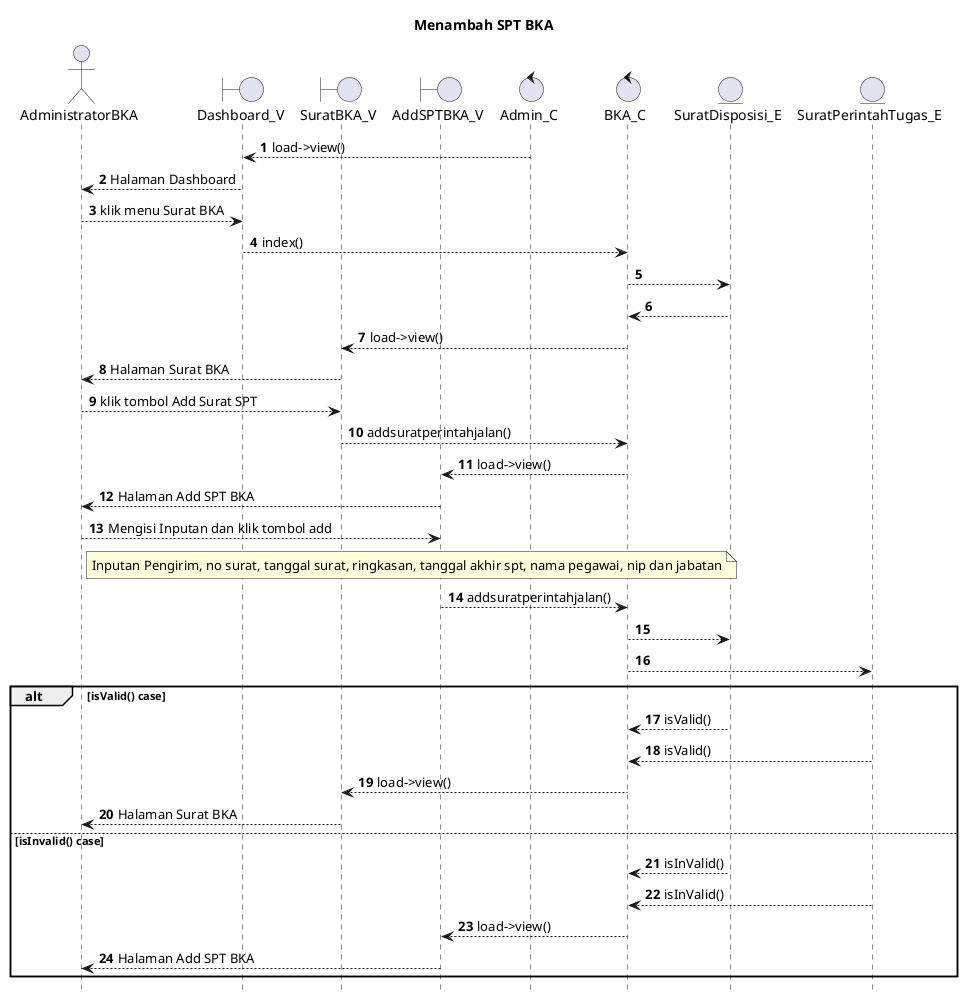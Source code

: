 @startuml

autonumber
hide footbox
title Menambah SPT BKA

Actor AdministratorBKA
boundary Dashboard_V
boundary SuratBKA_V
boundary AddSPTBKA_V
control Admin_C
control BKA_C
Entity SuratDisposisi_E
Entity SuratPerintahTugas_E

Admin_C --> Dashboard_V: load->view()
Dashboard_V --> AdministratorBKA: Halaman Dashboard
AdministratorBKA --> Dashboard_V: klik menu Surat BKA
Dashboard_V --> BKA_C: index()
BKA_C --> SuratDisposisi_E:
    
    SuratDisposisi_E --> BKA_C:
    BKA_C --> SuratBKA_V: load->view()
    SuratBKA_V --> AdministratorBKA: Halaman Surat BKA

AdministratorBKA --> SuratBKA_V: klik tombol Add Surat SPT
SuratBKA_V --> BKA_C: addsuratperintahjalan()
BKA_C --> AddSPTBKA_V: load->view()
AddSPTBKA_V --> AdministratorBKA: Halaman Add SPT BKA

AdministratorBKA --> AddSPTBKA_V: Mengisi Inputan dan klik tombol add
    note right of AdministratorBKA
        Inputan Pengirim, no surat, tanggal surat, ringkasan, tanggal akhir spt, nama pegawai, nip dan jabatan
            end note
AddSPTBKA_V --> BKA_C: addsuratperintahjalan()
BKA_C --> SuratDisposisi_E:
BKA_C --> SuratPerintahTugas_E:

alt isValid() case
    
    SuratDisposisi_E --> BKA_C: isValid()
    SuratPerintahTugas_E --> BKA_C: isValid()
    BKA_C --> SuratBKA_V: load->view()
    SuratBKA_V --> AdministratorBKA: Halaman Surat BKA

else isInvalid() case
    
    SuratDisposisi_E --> BKA_C: isInValid()
    SuratPerintahTugas_E --> BKA_C: isInValid()
    BKA_C --> AddSPTBKA_V: load->view()
    AddSPTBKA_V --> AdministratorBKA: Halaman Add SPT BKA

end
@enduml